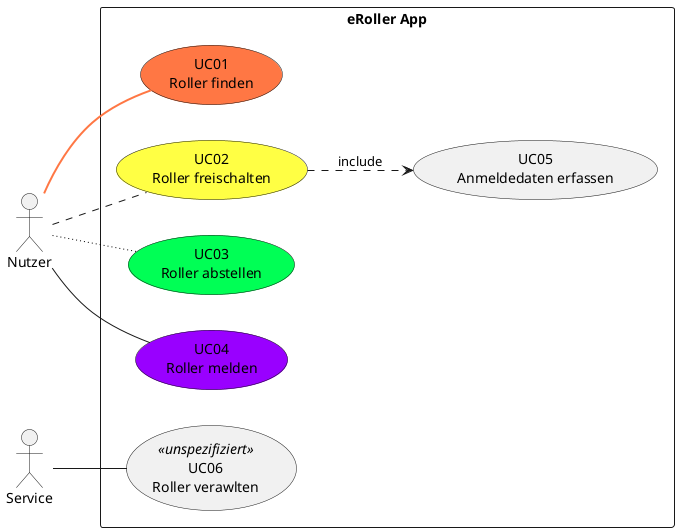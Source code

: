 @startuml aufgabe1
left to right direction
actor Nutzer
actor Service

rectangle "eRoller App" {
    usecase "UC01\nRoller finden" as uc01 #f74
    usecase "UC02\nRoller freischalten" as uc02 #ff4
    usecase "UC03\nRoller abstellen" as uc03 #0f5
    usecase "UC04\nRoller melden" as uc04 #9900ff

    usecase "UC05\nAnmeldedaten erfassen" as uc05
    usecase "UC06\nRoller verawlten" <<unspezifiziert>> as uc06
}

Nutzer -- uc01 #f74;line.bold
Nutzer -- uc02 #line.dashed;line.bold;
Nutzer -- uc03 #000;line.dotted
Nutzer -- uc04

Service -- uc06

uc02 ..> uc05 : include

@enduml